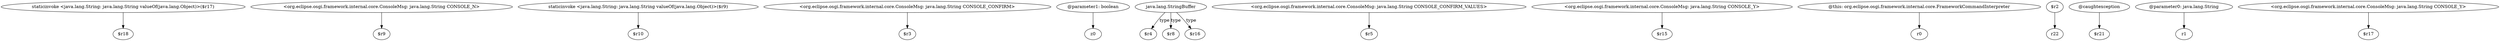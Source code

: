 digraph g {
0[label="staticinvoke <java.lang.String: java.lang.String valueOf(java.lang.Object)>($r17)"]
1[label="$r18"]
0->1[label=""]
2[label="<org.eclipse.osgi.framework.internal.core.ConsoleMsg: java.lang.String CONSOLE_N>"]
3[label="$r9"]
2->3[label=""]
4[label="staticinvoke <java.lang.String: java.lang.String valueOf(java.lang.Object)>($r9)"]
5[label="$r10"]
4->5[label=""]
6[label="<org.eclipse.osgi.framework.internal.core.ConsoleMsg: java.lang.String CONSOLE_CONFIRM>"]
7[label="$r3"]
6->7[label=""]
8[label="@parameter1: boolean"]
9[label="z0"]
8->9[label=""]
10[label="java.lang.StringBuffer"]
11[label="$r4"]
10->11[label="type"]
12[label="<org.eclipse.osgi.framework.internal.core.ConsoleMsg: java.lang.String CONSOLE_CONFIRM_VALUES>"]
13[label="$r5"]
12->13[label=""]
14[label="$r8"]
10->14[label="type"]
15[label="<org.eclipse.osgi.framework.internal.core.ConsoleMsg: java.lang.String CONSOLE_Y>"]
16[label="$r15"]
15->16[label=""]
17[label="@this: org.eclipse.osgi.framework.internal.core.FrameworkCommandInterpreter"]
18[label="r0"]
17->18[label=""]
19[label="$r16"]
10->19[label="type"]
20[label="$r2"]
21[label="r22"]
20->21[label=""]
22[label="@caughtexception"]
23[label="$r21"]
22->23[label=""]
24[label="@parameter0: java.lang.String"]
25[label="r1"]
24->25[label=""]
26[label="<org.eclipse.osgi.framework.internal.core.ConsoleMsg: java.lang.String CONSOLE_Y>"]
27[label="$r17"]
26->27[label=""]
}